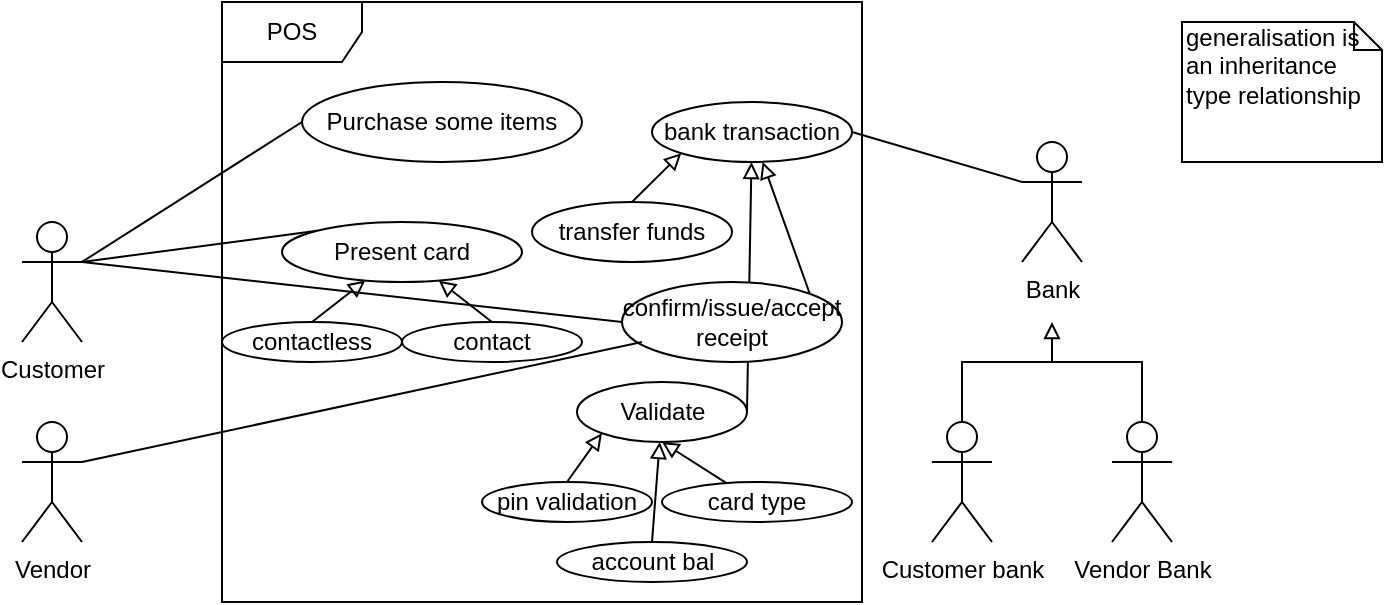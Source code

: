 <mxfile version="13.3.5" type="device"><diagram id="Gl4PaUVJgthj6yYRDPtS" name="Page-1"><mxGraphModel dx="528" dy="363" grid="1" gridSize="10" guides="1" tooltips="1" connect="1" arrows="1" fold="1" page="1" pageScale="1" pageWidth="850" pageHeight="1100" math="0" shadow="0"><root><mxCell id="0"/><mxCell id="1" parent="0"/><mxCell id="e0xFdqjmWfOIVHY0qRC_-1" value="POS" style="shape=umlFrame;whiteSpace=wrap;html=1;width=70;height=30;" vertex="1" parent="1"><mxGeometry x="220" y="110" width="320" height="300" as="geometry"/></mxCell><mxCell id="e0xFdqjmWfOIVHY0qRC_-2" value="Bank" style="shape=umlActor;verticalLabelPosition=bottom;labelBackgroundColor=#ffffff;verticalAlign=top;html=1;" vertex="1" parent="1"><mxGeometry x="620" y="180" width="30" height="60" as="geometry"/></mxCell><mxCell id="e0xFdqjmWfOIVHY0qRC_-28" style="edgeStyle=orthogonalEdgeStyle;rounded=0;orthogonalLoop=1;jettySize=auto;html=1;exitX=0.5;exitY=0;exitDx=0;exitDy=0;exitPerimeter=0;startArrow=none;startFill=0;endArrow=none;endFill=0;" edge="1" parent="1" source="e0xFdqjmWfOIVHY0qRC_-3"><mxGeometry relative="1" as="geometry"><mxPoint x="640" y="290" as="targetPoint"/><Array as="points"><mxPoint x="590" y="290"/><mxPoint x="640" y="290"/></Array></mxGeometry></mxCell><mxCell id="e0xFdqjmWfOIVHY0qRC_-3" value="Customer bank&lt;br&gt;" style="shape=umlActor;verticalLabelPosition=bottom;labelBackgroundColor=#ffffff;verticalAlign=top;html=1;" vertex="1" parent="1"><mxGeometry x="575" y="320" width="30" height="60" as="geometry"/></mxCell><mxCell id="e0xFdqjmWfOIVHY0qRC_-10" style="edgeStyle=none;rounded=0;orthogonalLoop=1;jettySize=auto;html=1;exitX=1;exitY=0.333;exitDx=0;exitDy=0;exitPerimeter=0;entryX=0;entryY=0.5;entryDx=0;entryDy=0;endArrow=none;endFill=0;" edge="1" parent="1" source="e0xFdqjmWfOIVHY0qRC_-6" target="e0xFdqjmWfOIVHY0qRC_-8"><mxGeometry relative="1" as="geometry"/></mxCell><mxCell id="e0xFdqjmWfOIVHY0qRC_-21" style="rounded=0;orthogonalLoop=1;jettySize=auto;html=1;exitX=1;exitY=0.333;exitDx=0;exitDy=0;exitPerimeter=0;entryX=0;entryY=0;entryDx=0;entryDy=0;endArrow=none;endFill=0;" edge="1" parent="1" source="e0xFdqjmWfOIVHY0qRC_-6" target="e0xFdqjmWfOIVHY0qRC_-19"><mxGeometry relative="1" as="geometry"/></mxCell><mxCell id="e0xFdqjmWfOIVHY0qRC_-6" value="Customer" style="shape=umlActor;verticalLabelPosition=bottom;labelBackgroundColor=#ffffff;verticalAlign=top;html=1;" vertex="1" parent="1"><mxGeometry x="120" y="220" width="30" height="60" as="geometry"/></mxCell><mxCell id="e0xFdqjmWfOIVHY0qRC_-9" style="rounded=0;orthogonalLoop=1;jettySize=auto;html=1;exitX=1;exitY=0.5;exitDx=0;exitDy=0;endArrow=block;endFill=0;" edge="1" parent="1" source="e0xFdqjmWfOIVHY0qRC_-7" target="e0xFdqjmWfOIVHY0qRC_-41"><mxGeometry relative="1" as="geometry"/></mxCell><mxCell id="e0xFdqjmWfOIVHY0qRC_-7" value="Validate" style="ellipse;whiteSpace=wrap;html=1;" vertex="1" parent="1"><mxGeometry x="397.5" y="300" width="85" height="30" as="geometry"/></mxCell><mxCell id="e0xFdqjmWfOIVHY0qRC_-8" value="Purchase some items" style="ellipse;whiteSpace=wrap;html=1;" vertex="1" parent="1"><mxGeometry x="260" y="150" width="140" height="40" as="geometry"/></mxCell><mxCell id="e0xFdqjmWfOIVHY0qRC_-35" style="edgeStyle=none;rounded=0;orthogonalLoop=1;jettySize=auto;html=1;exitX=0.5;exitY=0;exitDx=0;exitDy=0;entryX=0;entryY=1;entryDx=0;entryDy=0;startArrow=none;startFill=0;endArrow=block;endFill=0;" edge="1" parent="1" source="e0xFdqjmWfOIVHY0qRC_-11" target="e0xFdqjmWfOIVHY0qRC_-7"><mxGeometry relative="1" as="geometry"/></mxCell><mxCell id="e0xFdqjmWfOIVHY0qRC_-11" value="pin validation" style="ellipse;whiteSpace=wrap;html=1;" vertex="1" parent="1"><mxGeometry x="350" y="350" width="85" height="20" as="geometry"/></mxCell><mxCell id="e0xFdqjmWfOIVHY0qRC_-43" style="edgeStyle=none;rounded=0;orthogonalLoop=1;jettySize=auto;html=1;exitX=0.5;exitY=0;exitDx=0;exitDy=0;entryX=0;entryY=1;entryDx=0;entryDy=0;startArrow=none;startFill=0;endArrow=block;endFill=0;" edge="1" parent="1" source="e0xFdqjmWfOIVHY0qRC_-13" target="e0xFdqjmWfOIVHY0qRC_-41"><mxGeometry relative="1" as="geometry"/></mxCell><mxCell id="e0xFdqjmWfOIVHY0qRC_-13" value="transfer funds" style="ellipse;whiteSpace=wrap;html=1;" vertex="1" parent="1"><mxGeometry x="375" y="210" width="100" height="30" as="geometry"/></mxCell><mxCell id="e0xFdqjmWfOIVHY0qRC_-17" value="generalisation is an inheritance type relationship" style="shape=note;whiteSpace=wrap;html=1;size=14;verticalAlign=top;align=left;spacingTop=-6;" vertex="1" parent="1"><mxGeometry x="700" y="120" width="100" height="70" as="geometry"/></mxCell><mxCell id="e0xFdqjmWfOIVHY0qRC_-19" value="Present card" style="ellipse;whiteSpace=wrap;html=1;" vertex="1" parent="1"><mxGeometry x="250" y="220" width="120" height="30" as="geometry"/></mxCell><mxCell id="e0xFdqjmWfOIVHY0qRC_-44" style="edgeStyle=none;rounded=0;orthogonalLoop=1;jettySize=auto;html=1;exitX=1;exitY=0;exitDx=0;exitDy=0;startArrow=none;startFill=0;endArrow=block;endFill=0;" edge="1" parent="1" source="e0xFdqjmWfOIVHY0qRC_-20" target="e0xFdqjmWfOIVHY0qRC_-41"><mxGeometry relative="1" as="geometry"/></mxCell><mxCell id="e0xFdqjmWfOIVHY0qRC_-45" style="edgeStyle=none;rounded=0;orthogonalLoop=1;jettySize=auto;html=1;exitX=0;exitY=0.5;exitDx=0;exitDy=0;entryX=1;entryY=0.333;entryDx=0;entryDy=0;entryPerimeter=0;startArrow=none;startFill=0;endArrow=none;endFill=0;" edge="1" parent="1" source="e0xFdqjmWfOIVHY0qRC_-20" target="e0xFdqjmWfOIVHY0qRC_-6"><mxGeometry relative="1" as="geometry"/></mxCell><mxCell id="e0xFdqjmWfOIVHY0qRC_-20" value="confirm/issue/accept receipt" style="ellipse;whiteSpace=wrap;html=1;" vertex="1" parent="1"><mxGeometry x="420" y="250" width="110" height="40" as="geometry"/></mxCell><mxCell id="e0xFdqjmWfOIVHY0qRC_-26" style="edgeStyle=orthogonalEdgeStyle;rounded=0;orthogonalLoop=1;jettySize=auto;html=1;exitX=0.5;exitY=0;exitDx=0;exitDy=0;exitPerimeter=0;startArrow=none;startFill=0;endArrow=block;endFill=0;" edge="1" parent="1" source="e0xFdqjmWfOIVHY0qRC_-25"><mxGeometry relative="1" as="geometry"><mxPoint x="635" y="270" as="targetPoint"/><Array as="points"><mxPoint x="680" y="290"/><mxPoint x="635" y="290"/></Array></mxGeometry></mxCell><mxCell id="e0xFdqjmWfOIVHY0qRC_-25" value="Vendor Bank" style="shape=umlActor;verticalLabelPosition=bottom;labelBackgroundColor=#ffffff;verticalAlign=top;html=1;" vertex="1" parent="1"><mxGeometry x="665" y="320" width="30" height="60" as="geometry"/></mxCell><mxCell id="e0xFdqjmWfOIVHY0qRC_-30" style="rounded=0;orthogonalLoop=1;jettySize=auto;html=1;exitX=1;exitY=0.333;exitDx=0;exitDy=0;exitPerimeter=0;startArrow=none;startFill=0;endArrow=none;endFill=0;entryX=0.091;entryY=0.75;entryDx=0;entryDy=0;entryPerimeter=0;" edge="1" parent="1" source="e0xFdqjmWfOIVHY0qRC_-29" target="e0xFdqjmWfOIVHY0qRC_-20"><mxGeometry relative="1" as="geometry"/></mxCell><mxCell id="e0xFdqjmWfOIVHY0qRC_-29" value="Vendor" style="shape=umlActor;verticalLabelPosition=bottom;labelBackgroundColor=#ffffff;verticalAlign=top;html=1;" vertex="1" parent="1"><mxGeometry x="120" y="320" width="30" height="60" as="geometry"/></mxCell><mxCell id="e0xFdqjmWfOIVHY0qRC_-33" style="edgeStyle=none;rounded=0;orthogonalLoop=1;jettySize=auto;html=1;exitX=0.5;exitY=0;exitDx=0;exitDy=0;startArrow=none;startFill=0;endArrow=block;endFill=0;" edge="1" parent="1" source="e0xFdqjmWfOIVHY0qRC_-31" target="e0xFdqjmWfOIVHY0qRC_-19"><mxGeometry relative="1" as="geometry"/></mxCell><mxCell id="e0xFdqjmWfOIVHY0qRC_-31" value="contactless" style="ellipse;whiteSpace=wrap;html=1;" vertex="1" parent="1"><mxGeometry x="220" y="270" width="90" height="20" as="geometry"/></mxCell><mxCell id="e0xFdqjmWfOIVHY0qRC_-32" value="contact" style="ellipse;whiteSpace=wrap;html=1;" vertex="1" parent="1"><mxGeometry x="310" y="270" width="90" height="20" as="geometry"/></mxCell><mxCell id="e0xFdqjmWfOIVHY0qRC_-34" style="edgeStyle=none;rounded=0;orthogonalLoop=1;jettySize=auto;html=1;exitX=0.5;exitY=0;exitDx=0;exitDy=0;startArrow=none;startFill=0;endArrow=block;endFill=0;" edge="1" parent="1" source="e0xFdqjmWfOIVHY0qRC_-32" target="e0xFdqjmWfOIVHY0qRC_-19"><mxGeometry relative="1" as="geometry"><mxPoint x="275" y="280" as="sourcePoint"/><mxPoint x="340" y="251" as="targetPoint"/></mxGeometry></mxCell><mxCell id="e0xFdqjmWfOIVHY0qRC_-36" value="card type" style="ellipse;whiteSpace=wrap;html=1;" vertex="1" parent="1"><mxGeometry x="440" y="350" width="95" height="20" as="geometry"/></mxCell><mxCell id="e0xFdqjmWfOIVHY0qRC_-37" style="edgeStyle=none;rounded=0;orthogonalLoop=1;jettySize=auto;html=1;entryX=0;entryY=1;entryDx=0;entryDy=0;startArrow=none;startFill=0;endArrow=block;endFill=0;" edge="1" parent="1" source="e0xFdqjmWfOIVHY0qRC_-36"><mxGeometry relative="1" as="geometry"><mxPoint x="407.92" y="354.53" as="sourcePoint"/><mxPoint x="439.996" y="330.004" as="targetPoint"/></mxGeometry></mxCell><mxCell id="e0xFdqjmWfOIVHY0qRC_-40" style="edgeStyle=none;rounded=0;orthogonalLoop=1;jettySize=auto;html=1;exitX=0.5;exitY=0;exitDx=0;exitDy=0;startArrow=none;startFill=0;endArrow=block;endFill=0;" edge="1" parent="1" source="e0xFdqjmWfOIVHY0qRC_-39" target="e0xFdqjmWfOIVHY0qRC_-7"><mxGeometry relative="1" as="geometry"/></mxCell><mxCell id="e0xFdqjmWfOIVHY0qRC_-39" value="account bal" style="ellipse;whiteSpace=wrap;html=1;" vertex="1" parent="1"><mxGeometry x="387.5" y="380" width="95" height="20" as="geometry"/></mxCell><mxCell id="e0xFdqjmWfOIVHY0qRC_-42" style="edgeStyle=none;rounded=0;orthogonalLoop=1;jettySize=auto;html=1;exitX=1;exitY=0.5;exitDx=0;exitDy=0;startArrow=none;startFill=0;endArrow=none;endFill=0;" edge="1" parent="1" source="e0xFdqjmWfOIVHY0qRC_-41"><mxGeometry relative="1" as="geometry"><mxPoint x="620" y="200" as="targetPoint"/></mxGeometry></mxCell><mxCell id="e0xFdqjmWfOIVHY0qRC_-41" value="bank transaction" style="ellipse;whiteSpace=wrap;html=1;" vertex="1" parent="1"><mxGeometry x="435" y="160" width="100" height="30" as="geometry"/></mxCell></root></mxGraphModel></diagram></mxfile>